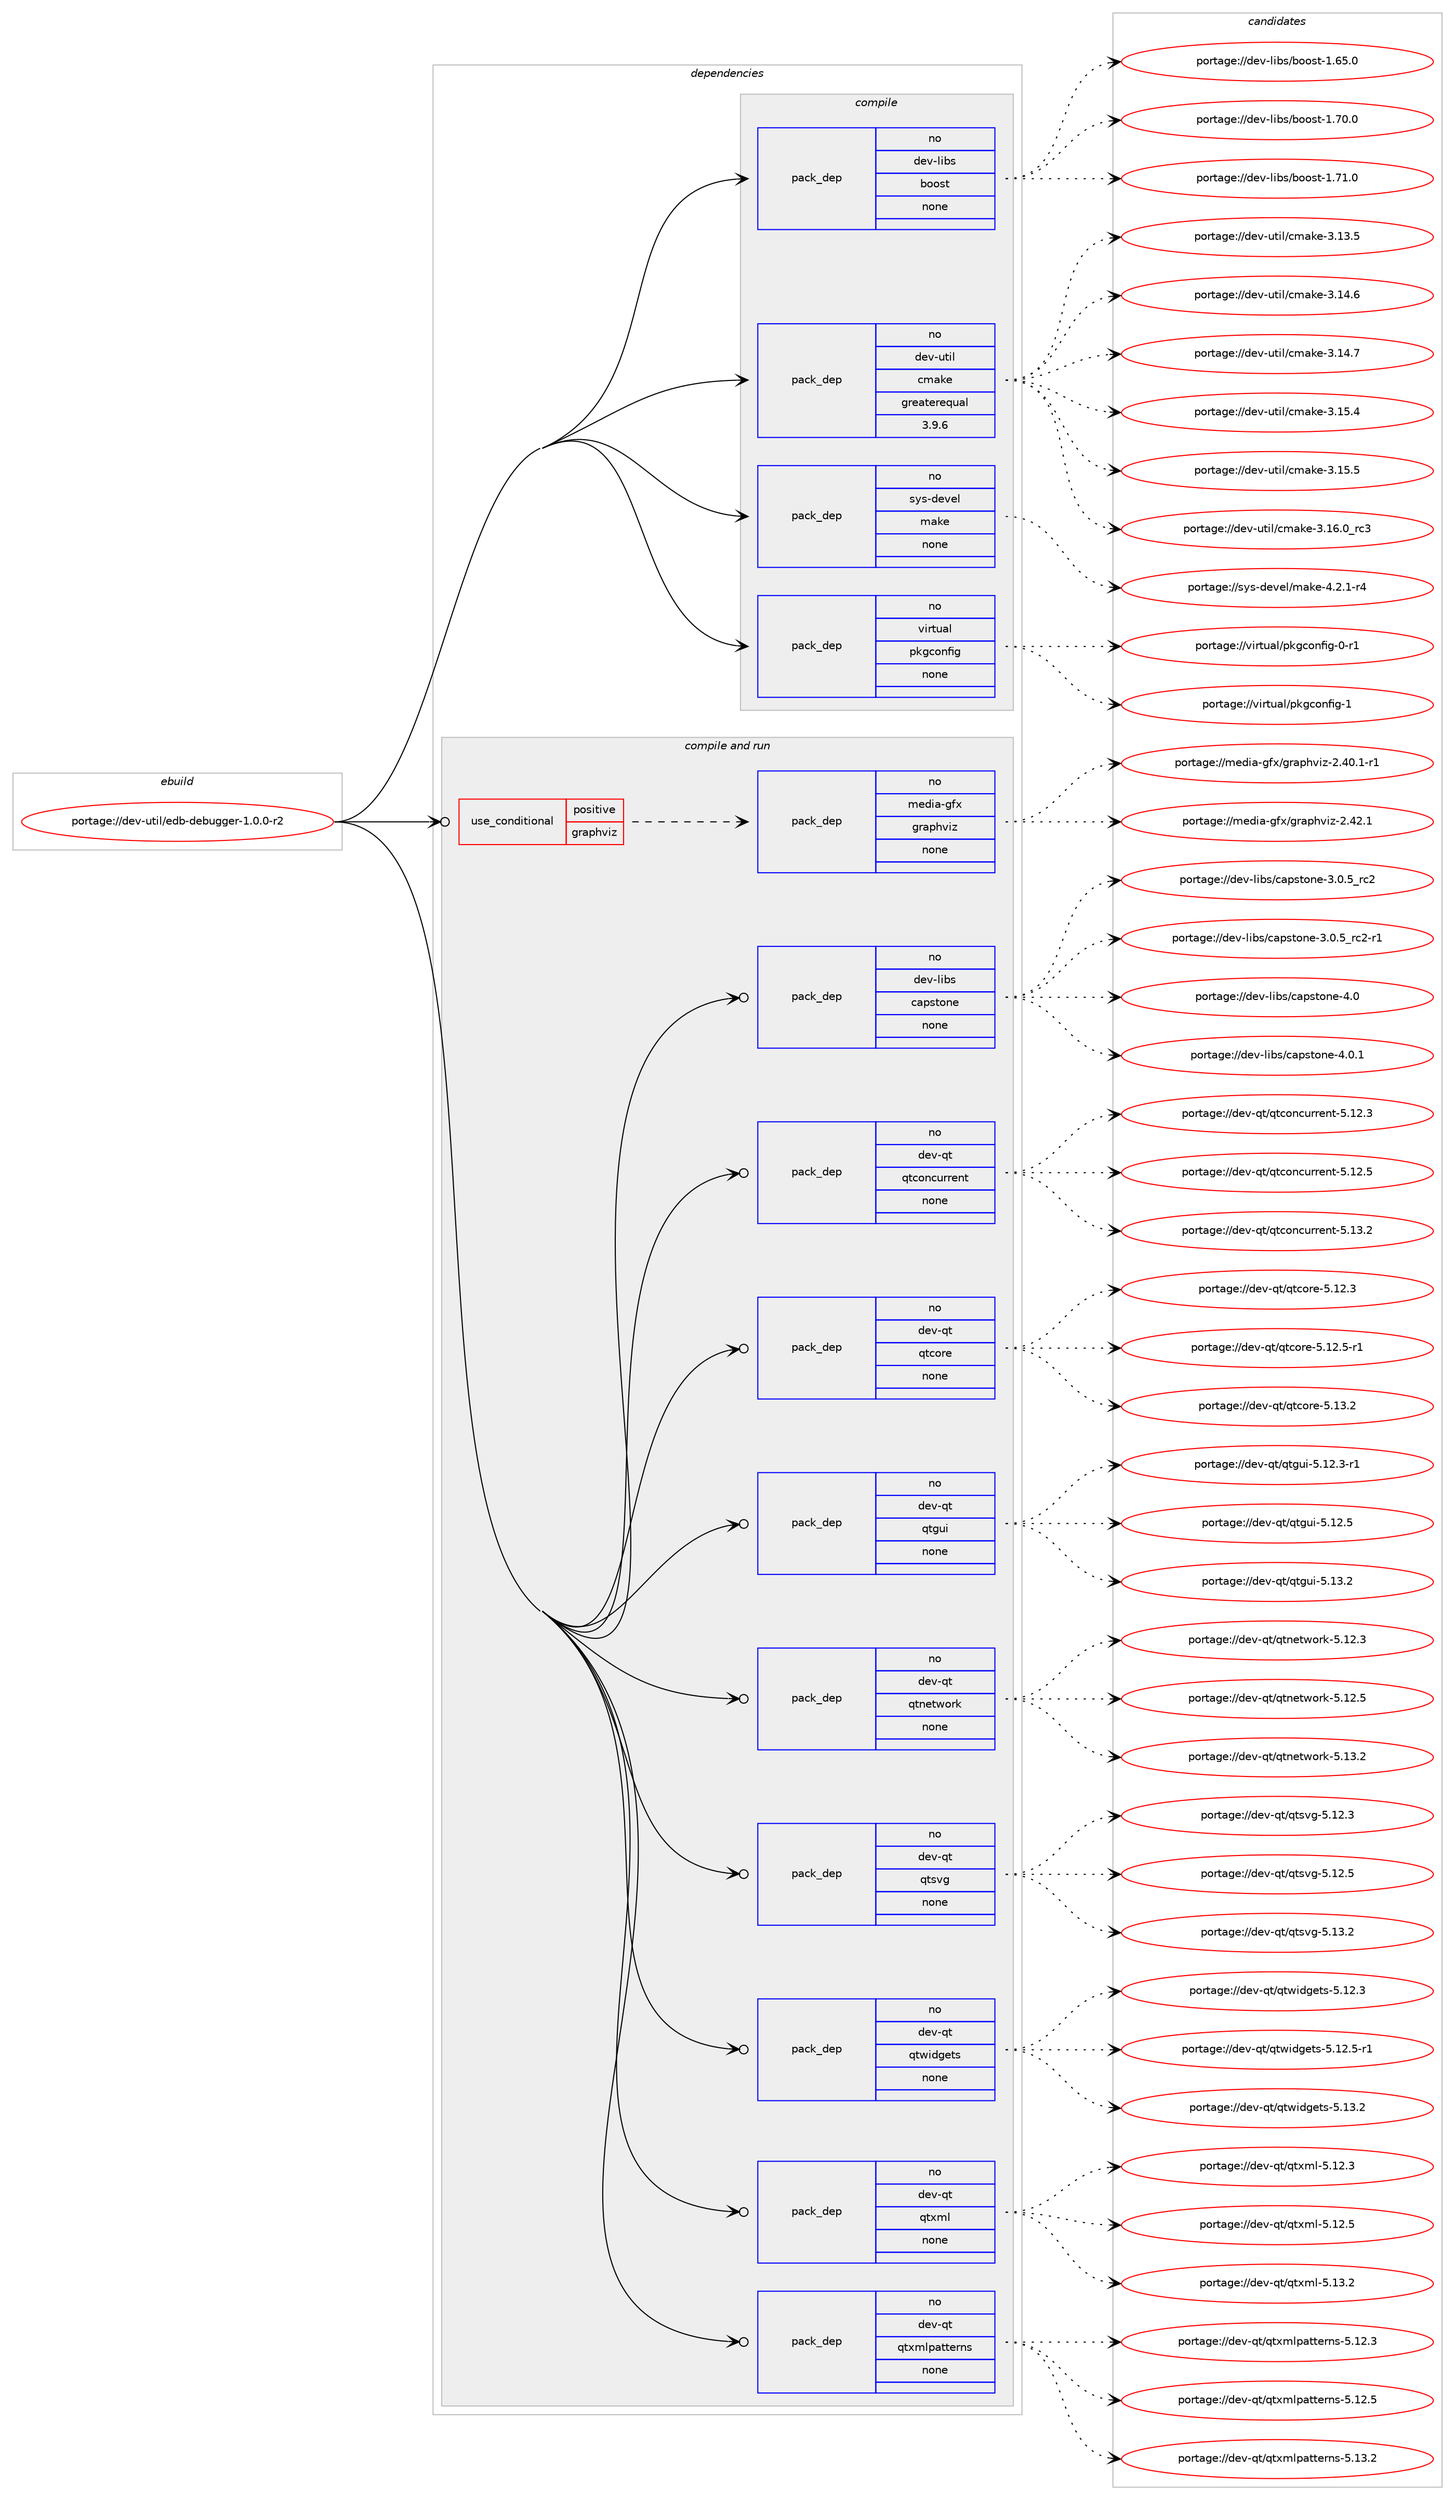 digraph prolog {

# *************
# Graph options
# *************

newrank=true;
concentrate=true;
compound=true;
graph [rankdir=LR,fontname=Helvetica,fontsize=10,ranksep=1.5];#, ranksep=2.5, nodesep=0.2];
edge  [arrowhead=vee];
node  [fontname=Helvetica,fontsize=10];

# **********
# The ebuild
# **********

subgraph cluster_leftcol {
color=gray;
rank=same;
label=<<i>ebuild</i>>;
id [label="portage://dev-util/edb-debugger-1.0.0-r2", color=red, width=4, href="../dev-util/edb-debugger-1.0.0-r2.svg"];
}

# ****************
# The dependencies
# ****************

subgraph cluster_midcol {
color=gray;
label=<<i>dependencies</i>>;
subgraph cluster_compile {
fillcolor="#eeeeee";
style=filled;
label=<<i>compile</i>>;
subgraph pack187417 {
dependency262284 [label=<<TABLE BORDER="0" CELLBORDER="1" CELLSPACING="0" CELLPADDING="4" WIDTH="220"><TR><TD ROWSPAN="6" CELLPADDING="30">pack_dep</TD></TR><TR><TD WIDTH="110">no</TD></TR><TR><TD>dev-libs</TD></TR><TR><TD>boost</TD></TR><TR><TD>none</TD></TR><TR><TD></TD></TR></TABLE>>, shape=none, color=blue];
}
id:e -> dependency262284:w [weight=20,style="solid",arrowhead="vee"];
subgraph pack187418 {
dependency262285 [label=<<TABLE BORDER="0" CELLBORDER="1" CELLSPACING="0" CELLPADDING="4" WIDTH="220"><TR><TD ROWSPAN="6" CELLPADDING="30">pack_dep</TD></TR><TR><TD WIDTH="110">no</TD></TR><TR><TD>dev-util</TD></TR><TR><TD>cmake</TD></TR><TR><TD>greaterequal</TD></TR><TR><TD>3.9.6</TD></TR></TABLE>>, shape=none, color=blue];
}
id:e -> dependency262285:w [weight=20,style="solid",arrowhead="vee"];
subgraph pack187419 {
dependency262286 [label=<<TABLE BORDER="0" CELLBORDER="1" CELLSPACING="0" CELLPADDING="4" WIDTH="220"><TR><TD ROWSPAN="6" CELLPADDING="30">pack_dep</TD></TR><TR><TD WIDTH="110">no</TD></TR><TR><TD>sys-devel</TD></TR><TR><TD>make</TD></TR><TR><TD>none</TD></TR><TR><TD></TD></TR></TABLE>>, shape=none, color=blue];
}
id:e -> dependency262286:w [weight=20,style="solid",arrowhead="vee"];
subgraph pack187420 {
dependency262287 [label=<<TABLE BORDER="0" CELLBORDER="1" CELLSPACING="0" CELLPADDING="4" WIDTH="220"><TR><TD ROWSPAN="6" CELLPADDING="30">pack_dep</TD></TR><TR><TD WIDTH="110">no</TD></TR><TR><TD>virtual</TD></TR><TR><TD>pkgconfig</TD></TR><TR><TD>none</TD></TR><TR><TD></TD></TR></TABLE>>, shape=none, color=blue];
}
id:e -> dependency262287:w [weight=20,style="solid",arrowhead="vee"];
}
subgraph cluster_compileandrun {
fillcolor="#eeeeee";
style=filled;
label=<<i>compile and run</i>>;
subgraph cond71215 {
dependency262288 [label=<<TABLE BORDER="0" CELLBORDER="1" CELLSPACING="0" CELLPADDING="4"><TR><TD ROWSPAN="3" CELLPADDING="10">use_conditional</TD></TR><TR><TD>positive</TD></TR><TR><TD>graphviz</TD></TR></TABLE>>, shape=none, color=red];
subgraph pack187421 {
dependency262289 [label=<<TABLE BORDER="0" CELLBORDER="1" CELLSPACING="0" CELLPADDING="4" WIDTH="220"><TR><TD ROWSPAN="6" CELLPADDING="30">pack_dep</TD></TR><TR><TD WIDTH="110">no</TD></TR><TR><TD>media-gfx</TD></TR><TR><TD>graphviz</TD></TR><TR><TD>none</TD></TR><TR><TD></TD></TR></TABLE>>, shape=none, color=blue];
}
dependency262288:e -> dependency262289:w [weight=20,style="dashed",arrowhead="vee"];
}
id:e -> dependency262288:w [weight=20,style="solid",arrowhead="odotvee"];
subgraph pack187422 {
dependency262290 [label=<<TABLE BORDER="0" CELLBORDER="1" CELLSPACING="0" CELLPADDING="4" WIDTH="220"><TR><TD ROWSPAN="6" CELLPADDING="30">pack_dep</TD></TR><TR><TD WIDTH="110">no</TD></TR><TR><TD>dev-libs</TD></TR><TR><TD>capstone</TD></TR><TR><TD>none</TD></TR><TR><TD></TD></TR></TABLE>>, shape=none, color=blue];
}
id:e -> dependency262290:w [weight=20,style="solid",arrowhead="odotvee"];
subgraph pack187423 {
dependency262291 [label=<<TABLE BORDER="0" CELLBORDER="1" CELLSPACING="0" CELLPADDING="4" WIDTH="220"><TR><TD ROWSPAN="6" CELLPADDING="30">pack_dep</TD></TR><TR><TD WIDTH="110">no</TD></TR><TR><TD>dev-qt</TD></TR><TR><TD>qtconcurrent</TD></TR><TR><TD>none</TD></TR><TR><TD></TD></TR></TABLE>>, shape=none, color=blue];
}
id:e -> dependency262291:w [weight=20,style="solid",arrowhead="odotvee"];
subgraph pack187424 {
dependency262292 [label=<<TABLE BORDER="0" CELLBORDER="1" CELLSPACING="0" CELLPADDING="4" WIDTH="220"><TR><TD ROWSPAN="6" CELLPADDING="30">pack_dep</TD></TR><TR><TD WIDTH="110">no</TD></TR><TR><TD>dev-qt</TD></TR><TR><TD>qtcore</TD></TR><TR><TD>none</TD></TR><TR><TD></TD></TR></TABLE>>, shape=none, color=blue];
}
id:e -> dependency262292:w [weight=20,style="solid",arrowhead="odotvee"];
subgraph pack187425 {
dependency262293 [label=<<TABLE BORDER="0" CELLBORDER="1" CELLSPACING="0" CELLPADDING="4" WIDTH="220"><TR><TD ROWSPAN="6" CELLPADDING="30">pack_dep</TD></TR><TR><TD WIDTH="110">no</TD></TR><TR><TD>dev-qt</TD></TR><TR><TD>qtgui</TD></TR><TR><TD>none</TD></TR><TR><TD></TD></TR></TABLE>>, shape=none, color=blue];
}
id:e -> dependency262293:w [weight=20,style="solid",arrowhead="odotvee"];
subgraph pack187426 {
dependency262294 [label=<<TABLE BORDER="0" CELLBORDER="1" CELLSPACING="0" CELLPADDING="4" WIDTH="220"><TR><TD ROWSPAN="6" CELLPADDING="30">pack_dep</TD></TR><TR><TD WIDTH="110">no</TD></TR><TR><TD>dev-qt</TD></TR><TR><TD>qtnetwork</TD></TR><TR><TD>none</TD></TR><TR><TD></TD></TR></TABLE>>, shape=none, color=blue];
}
id:e -> dependency262294:w [weight=20,style="solid",arrowhead="odotvee"];
subgraph pack187427 {
dependency262295 [label=<<TABLE BORDER="0" CELLBORDER="1" CELLSPACING="0" CELLPADDING="4" WIDTH="220"><TR><TD ROWSPAN="6" CELLPADDING="30">pack_dep</TD></TR><TR><TD WIDTH="110">no</TD></TR><TR><TD>dev-qt</TD></TR><TR><TD>qtsvg</TD></TR><TR><TD>none</TD></TR><TR><TD></TD></TR></TABLE>>, shape=none, color=blue];
}
id:e -> dependency262295:w [weight=20,style="solid",arrowhead="odotvee"];
subgraph pack187428 {
dependency262296 [label=<<TABLE BORDER="0" CELLBORDER="1" CELLSPACING="0" CELLPADDING="4" WIDTH="220"><TR><TD ROWSPAN="6" CELLPADDING="30">pack_dep</TD></TR><TR><TD WIDTH="110">no</TD></TR><TR><TD>dev-qt</TD></TR><TR><TD>qtwidgets</TD></TR><TR><TD>none</TD></TR><TR><TD></TD></TR></TABLE>>, shape=none, color=blue];
}
id:e -> dependency262296:w [weight=20,style="solid",arrowhead="odotvee"];
subgraph pack187429 {
dependency262297 [label=<<TABLE BORDER="0" CELLBORDER="1" CELLSPACING="0" CELLPADDING="4" WIDTH="220"><TR><TD ROWSPAN="6" CELLPADDING="30">pack_dep</TD></TR><TR><TD WIDTH="110">no</TD></TR><TR><TD>dev-qt</TD></TR><TR><TD>qtxml</TD></TR><TR><TD>none</TD></TR><TR><TD></TD></TR></TABLE>>, shape=none, color=blue];
}
id:e -> dependency262297:w [weight=20,style="solid",arrowhead="odotvee"];
subgraph pack187430 {
dependency262298 [label=<<TABLE BORDER="0" CELLBORDER="1" CELLSPACING="0" CELLPADDING="4" WIDTH="220"><TR><TD ROWSPAN="6" CELLPADDING="30">pack_dep</TD></TR><TR><TD WIDTH="110">no</TD></TR><TR><TD>dev-qt</TD></TR><TR><TD>qtxmlpatterns</TD></TR><TR><TD>none</TD></TR><TR><TD></TD></TR></TABLE>>, shape=none, color=blue];
}
id:e -> dependency262298:w [weight=20,style="solid",arrowhead="odotvee"];
}
subgraph cluster_run {
fillcolor="#eeeeee";
style=filled;
label=<<i>run</i>>;
}
}

# **************
# The candidates
# **************

subgraph cluster_choices {
rank=same;
color=gray;
label=<<i>candidates</i>>;

subgraph choice187417 {
color=black;
nodesep=1;
choiceportage1001011184510810598115479811111111511645494654534648 [label="portage://dev-libs/boost-1.65.0", color=red, width=4,href="../dev-libs/boost-1.65.0.svg"];
choiceportage1001011184510810598115479811111111511645494655484648 [label="portage://dev-libs/boost-1.70.0", color=red, width=4,href="../dev-libs/boost-1.70.0.svg"];
choiceportage1001011184510810598115479811111111511645494655494648 [label="portage://dev-libs/boost-1.71.0", color=red, width=4,href="../dev-libs/boost-1.71.0.svg"];
dependency262284:e -> choiceportage1001011184510810598115479811111111511645494654534648:w [style=dotted,weight="100"];
dependency262284:e -> choiceportage1001011184510810598115479811111111511645494655484648:w [style=dotted,weight="100"];
dependency262284:e -> choiceportage1001011184510810598115479811111111511645494655494648:w [style=dotted,weight="100"];
}
subgraph choice187418 {
color=black;
nodesep=1;
choiceportage1001011184511711610510847991099710710145514649514653 [label="portage://dev-util/cmake-3.13.5", color=red, width=4,href="../dev-util/cmake-3.13.5.svg"];
choiceportage1001011184511711610510847991099710710145514649524654 [label="portage://dev-util/cmake-3.14.6", color=red, width=4,href="../dev-util/cmake-3.14.6.svg"];
choiceportage1001011184511711610510847991099710710145514649524655 [label="portage://dev-util/cmake-3.14.7", color=red, width=4,href="../dev-util/cmake-3.14.7.svg"];
choiceportage1001011184511711610510847991099710710145514649534652 [label="portage://dev-util/cmake-3.15.4", color=red, width=4,href="../dev-util/cmake-3.15.4.svg"];
choiceportage1001011184511711610510847991099710710145514649534653 [label="portage://dev-util/cmake-3.15.5", color=red, width=4,href="../dev-util/cmake-3.15.5.svg"];
choiceportage1001011184511711610510847991099710710145514649544648951149951 [label="portage://dev-util/cmake-3.16.0_rc3", color=red, width=4,href="../dev-util/cmake-3.16.0_rc3.svg"];
dependency262285:e -> choiceportage1001011184511711610510847991099710710145514649514653:w [style=dotted,weight="100"];
dependency262285:e -> choiceportage1001011184511711610510847991099710710145514649524654:w [style=dotted,weight="100"];
dependency262285:e -> choiceportage1001011184511711610510847991099710710145514649524655:w [style=dotted,weight="100"];
dependency262285:e -> choiceportage1001011184511711610510847991099710710145514649534652:w [style=dotted,weight="100"];
dependency262285:e -> choiceportage1001011184511711610510847991099710710145514649534653:w [style=dotted,weight="100"];
dependency262285:e -> choiceportage1001011184511711610510847991099710710145514649544648951149951:w [style=dotted,weight="100"];
}
subgraph choice187419 {
color=black;
nodesep=1;
choiceportage1151211154510010111810110847109971071014552465046494511452 [label="portage://sys-devel/make-4.2.1-r4", color=red, width=4,href="../sys-devel/make-4.2.1-r4.svg"];
dependency262286:e -> choiceportage1151211154510010111810110847109971071014552465046494511452:w [style=dotted,weight="100"];
}
subgraph choice187420 {
color=black;
nodesep=1;
choiceportage11810511411611797108471121071039911111010210510345484511449 [label="portage://virtual/pkgconfig-0-r1", color=red, width=4,href="../virtual/pkgconfig-0-r1.svg"];
choiceportage1181051141161179710847112107103991111101021051034549 [label="portage://virtual/pkgconfig-1", color=red, width=4,href="../virtual/pkgconfig-1.svg"];
dependency262287:e -> choiceportage11810511411611797108471121071039911111010210510345484511449:w [style=dotted,weight="100"];
dependency262287:e -> choiceportage1181051141161179710847112107103991111101021051034549:w [style=dotted,weight="100"];
}
subgraph choice187421 {
color=black;
nodesep=1;
choiceportage10910110010597451031021204710311497112104118105122455046524846494511449 [label="portage://media-gfx/graphviz-2.40.1-r1", color=red, width=4,href="../media-gfx/graphviz-2.40.1-r1.svg"];
choiceportage1091011001059745103102120471031149711210411810512245504652504649 [label="portage://media-gfx/graphviz-2.42.1", color=red, width=4,href="../media-gfx/graphviz-2.42.1.svg"];
dependency262289:e -> choiceportage10910110010597451031021204710311497112104118105122455046524846494511449:w [style=dotted,weight="100"];
dependency262289:e -> choiceportage1091011001059745103102120471031149711210411810512245504652504649:w [style=dotted,weight="100"];
}
subgraph choice187422 {
color=black;
nodesep=1;
choiceportage1001011184510810598115479997112115116111110101455146484653951149950 [label="portage://dev-libs/capstone-3.0.5_rc2", color=red, width=4,href="../dev-libs/capstone-3.0.5_rc2.svg"];
choiceportage10010111845108105981154799971121151161111101014551464846539511499504511449 [label="portage://dev-libs/capstone-3.0.5_rc2-r1", color=red, width=4,href="../dev-libs/capstone-3.0.5_rc2-r1.svg"];
choiceportage100101118451081059811547999711211511611111010145524648 [label="portage://dev-libs/capstone-4.0", color=red, width=4,href="../dev-libs/capstone-4.0.svg"];
choiceportage1001011184510810598115479997112115116111110101455246484649 [label="portage://dev-libs/capstone-4.0.1", color=red, width=4,href="../dev-libs/capstone-4.0.1.svg"];
dependency262290:e -> choiceportage1001011184510810598115479997112115116111110101455146484653951149950:w [style=dotted,weight="100"];
dependency262290:e -> choiceportage10010111845108105981154799971121151161111101014551464846539511499504511449:w [style=dotted,weight="100"];
dependency262290:e -> choiceportage100101118451081059811547999711211511611111010145524648:w [style=dotted,weight="100"];
dependency262290:e -> choiceportage1001011184510810598115479997112115116111110101455246484649:w [style=dotted,weight="100"];
}
subgraph choice187423 {
color=black;
nodesep=1;
choiceportage1001011184511311647113116991111109911711411410111011645534649504651 [label="portage://dev-qt/qtconcurrent-5.12.3", color=red, width=4,href="../dev-qt/qtconcurrent-5.12.3.svg"];
choiceportage1001011184511311647113116991111109911711411410111011645534649504653 [label="portage://dev-qt/qtconcurrent-5.12.5", color=red, width=4,href="../dev-qt/qtconcurrent-5.12.5.svg"];
choiceportage1001011184511311647113116991111109911711411410111011645534649514650 [label="portage://dev-qt/qtconcurrent-5.13.2", color=red, width=4,href="../dev-qt/qtconcurrent-5.13.2.svg"];
dependency262291:e -> choiceportage1001011184511311647113116991111109911711411410111011645534649504651:w [style=dotted,weight="100"];
dependency262291:e -> choiceportage1001011184511311647113116991111109911711411410111011645534649504653:w [style=dotted,weight="100"];
dependency262291:e -> choiceportage1001011184511311647113116991111109911711411410111011645534649514650:w [style=dotted,weight="100"];
}
subgraph choice187424 {
color=black;
nodesep=1;
choiceportage10010111845113116471131169911111410145534649504651 [label="portage://dev-qt/qtcore-5.12.3", color=red, width=4,href="../dev-qt/qtcore-5.12.3.svg"];
choiceportage100101118451131164711311699111114101455346495046534511449 [label="portage://dev-qt/qtcore-5.12.5-r1", color=red, width=4,href="../dev-qt/qtcore-5.12.5-r1.svg"];
choiceportage10010111845113116471131169911111410145534649514650 [label="portage://dev-qt/qtcore-5.13.2", color=red, width=4,href="../dev-qt/qtcore-5.13.2.svg"];
dependency262292:e -> choiceportage10010111845113116471131169911111410145534649504651:w [style=dotted,weight="100"];
dependency262292:e -> choiceportage100101118451131164711311699111114101455346495046534511449:w [style=dotted,weight="100"];
dependency262292:e -> choiceportage10010111845113116471131169911111410145534649514650:w [style=dotted,weight="100"];
}
subgraph choice187425 {
color=black;
nodesep=1;
choiceportage1001011184511311647113116103117105455346495046514511449 [label="portage://dev-qt/qtgui-5.12.3-r1", color=red, width=4,href="../dev-qt/qtgui-5.12.3-r1.svg"];
choiceportage100101118451131164711311610311710545534649504653 [label="portage://dev-qt/qtgui-5.12.5", color=red, width=4,href="../dev-qt/qtgui-5.12.5.svg"];
choiceportage100101118451131164711311610311710545534649514650 [label="portage://dev-qt/qtgui-5.13.2", color=red, width=4,href="../dev-qt/qtgui-5.13.2.svg"];
dependency262293:e -> choiceportage1001011184511311647113116103117105455346495046514511449:w [style=dotted,weight="100"];
dependency262293:e -> choiceportage100101118451131164711311610311710545534649504653:w [style=dotted,weight="100"];
dependency262293:e -> choiceportage100101118451131164711311610311710545534649514650:w [style=dotted,weight="100"];
}
subgraph choice187426 {
color=black;
nodesep=1;
choiceportage100101118451131164711311611010111611911111410745534649504651 [label="portage://dev-qt/qtnetwork-5.12.3", color=red, width=4,href="../dev-qt/qtnetwork-5.12.3.svg"];
choiceportage100101118451131164711311611010111611911111410745534649504653 [label="portage://dev-qt/qtnetwork-5.12.5", color=red, width=4,href="../dev-qt/qtnetwork-5.12.5.svg"];
choiceportage100101118451131164711311611010111611911111410745534649514650 [label="portage://dev-qt/qtnetwork-5.13.2", color=red, width=4,href="../dev-qt/qtnetwork-5.13.2.svg"];
dependency262294:e -> choiceportage100101118451131164711311611010111611911111410745534649504651:w [style=dotted,weight="100"];
dependency262294:e -> choiceportage100101118451131164711311611010111611911111410745534649504653:w [style=dotted,weight="100"];
dependency262294:e -> choiceportage100101118451131164711311611010111611911111410745534649514650:w [style=dotted,weight="100"];
}
subgraph choice187427 {
color=black;
nodesep=1;
choiceportage100101118451131164711311611511810345534649504651 [label="portage://dev-qt/qtsvg-5.12.3", color=red, width=4,href="../dev-qt/qtsvg-5.12.3.svg"];
choiceportage100101118451131164711311611511810345534649504653 [label="portage://dev-qt/qtsvg-5.12.5", color=red, width=4,href="../dev-qt/qtsvg-5.12.5.svg"];
choiceportage100101118451131164711311611511810345534649514650 [label="portage://dev-qt/qtsvg-5.13.2", color=red, width=4,href="../dev-qt/qtsvg-5.13.2.svg"];
dependency262295:e -> choiceportage100101118451131164711311611511810345534649504651:w [style=dotted,weight="100"];
dependency262295:e -> choiceportage100101118451131164711311611511810345534649504653:w [style=dotted,weight="100"];
dependency262295:e -> choiceportage100101118451131164711311611511810345534649514650:w [style=dotted,weight="100"];
}
subgraph choice187428 {
color=black;
nodesep=1;
choiceportage100101118451131164711311611910510010310111611545534649504651 [label="portage://dev-qt/qtwidgets-5.12.3", color=red, width=4,href="../dev-qt/qtwidgets-5.12.3.svg"];
choiceportage1001011184511311647113116119105100103101116115455346495046534511449 [label="portage://dev-qt/qtwidgets-5.12.5-r1", color=red, width=4,href="../dev-qt/qtwidgets-5.12.5-r1.svg"];
choiceportage100101118451131164711311611910510010310111611545534649514650 [label="portage://dev-qt/qtwidgets-5.13.2", color=red, width=4,href="../dev-qt/qtwidgets-5.13.2.svg"];
dependency262296:e -> choiceportage100101118451131164711311611910510010310111611545534649504651:w [style=dotted,weight="100"];
dependency262296:e -> choiceportage1001011184511311647113116119105100103101116115455346495046534511449:w [style=dotted,weight="100"];
dependency262296:e -> choiceportage100101118451131164711311611910510010310111611545534649514650:w [style=dotted,weight="100"];
}
subgraph choice187429 {
color=black;
nodesep=1;
choiceportage100101118451131164711311612010910845534649504651 [label="portage://dev-qt/qtxml-5.12.3", color=red, width=4,href="../dev-qt/qtxml-5.12.3.svg"];
choiceportage100101118451131164711311612010910845534649504653 [label="portage://dev-qt/qtxml-5.12.5", color=red, width=4,href="../dev-qt/qtxml-5.12.5.svg"];
choiceportage100101118451131164711311612010910845534649514650 [label="portage://dev-qt/qtxml-5.13.2", color=red, width=4,href="../dev-qt/qtxml-5.13.2.svg"];
dependency262297:e -> choiceportage100101118451131164711311612010910845534649504651:w [style=dotted,weight="100"];
dependency262297:e -> choiceportage100101118451131164711311612010910845534649504653:w [style=dotted,weight="100"];
dependency262297:e -> choiceportage100101118451131164711311612010910845534649514650:w [style=dotted,weight="100"];
}
subgraph choice187430 {
color=black;
nodesep=1;
choiceportage10010111845113116471131161201091081129711611610111411011545534649504651 [label="portage://dev-qt/qtxmlpatterns-5.12.3", color=red, width=4,href="../dev-qt/qtxmlpatterns-5.12.3.svg"];
choiceportage10010111845113116471131161201091081129711611610111411011545534649504653 [label="portage://dev-qt/qtxmlpatterns-5.12.5", color=red, width=4,href="../dev-qt/qtxmlpatterns-5.12.5.svg"];
choiceportage10010111845113116471131161201091081129711611610111411011545534649514650 [label="portage://dev-qt/qtxmlpatterns-5.13.2", color=red, width=4,href="../dev-qt/qtxmlpatterns-5.13.2.svg"];
dependency262298:e -> choiceportage10010111845113116471131161201091081129711611610111411011545534649504651:w [style=dotted,weight="100"];
dependency262298:e -> choiceportage10010111845113116471131161201091081129711611610111411011545534649504653:w [style=dotted,weight="100"];
dependency262298:e -> choiceportage10010111845113116471131161201091081129711611610111411011545534649514650:w [style=dotted,weight="100"];
}
}

}
